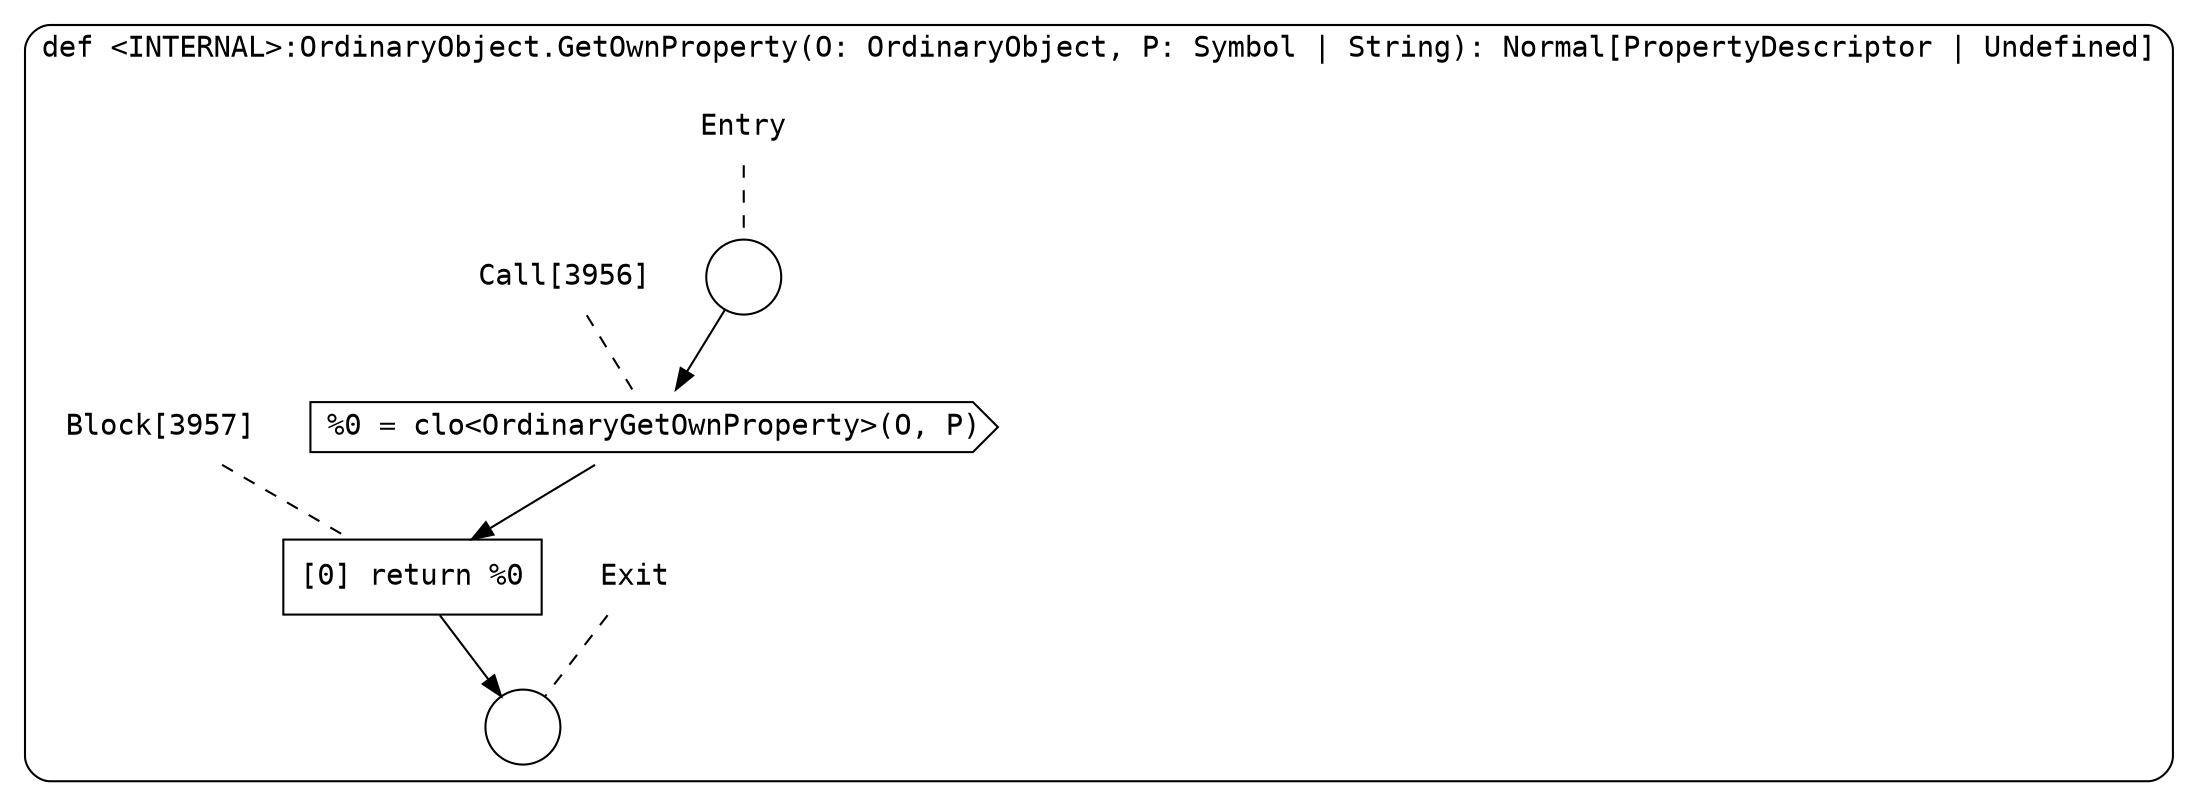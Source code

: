 digraph {
  graph [fontname = "Consolas"]
  node [fontname = "Consolas"]
  edge [fontname = "Consolas"]
  subgraph cluster1055 {
    label = "def <INTERNAL>:OrdinaryObject.GetOwnProperty(O: OrdinaryObject, P: Symbol | String): Normal[PropertyDescriptor | Undefined]"
    style = rounded
    cluster1055_entry_name [shape=none, label=<<font color="black">Entry</font>>]
    cluster1055_entry_name -> cluster1055_entry [arrowhead=none, color="black", style=dashed]
    cluster1055_entry [shape=circle label=" " color="black" fillcolor="white" style=filled]
    cluster1055_entry -> node3956 [color="black"]
    cluster1055_exit_name [shape=none, label=<<font color="black">Exit</font>>]
    cluster1055_exit_name -> cluster1055_exit [arrowhead=none, color="black", style=dashed]
    cluster1055_exit [shape=circle label=" " color="black" fillcolor="white" style=filled]
    node3956_name [shape=none, label=<<font color="black">Call[3956]</font>>]
    node3956_name -> node3956 [arrowhead=none, color="black", style=dashed]
    node3956 [shape=cds, label=<<font color="black">%0 = clo&lt;OrdinaryGetOwnProperty&gt;(O, P)</font>> color="black" fillcolor="white", style=filled]
    node3956 -> node3957 [color="black"]
    node3957_name [shape=none, label=<<font color="black">Block[3957]</font>>]
    node3957_name -> node3957 [arrowhead=none, color="black", style=dashed]
    node3957 [shape=box, label=<<font color="black">[0] return %0<BR ALIGN="LEFT"/></font>> color="black" fillcolor="white", style=filled]
    node3957 -> cluster1055_exit [color="black"]
  }
}